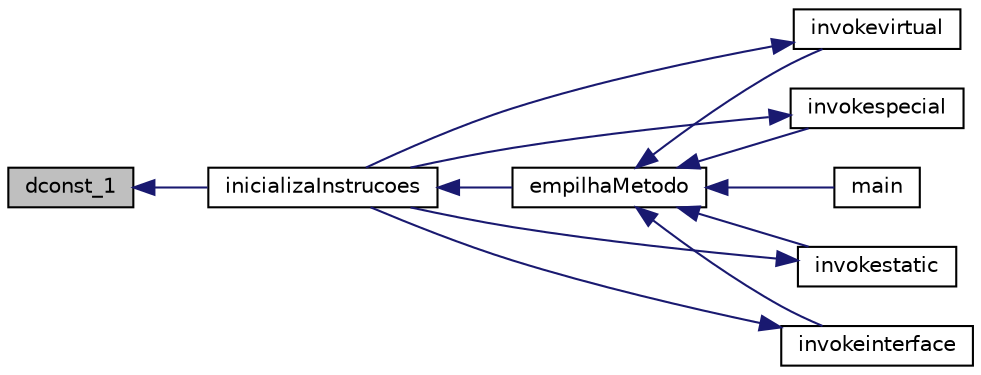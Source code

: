 digraph "dconst_1"
{
 // INTERACTIVE_SVG=YES
  edge [fontname="Helvetica",fontsize="10",labelfontname="Helvetica",labelfontsize="10"];
  node [fontname="Helvetica",fontsize="10",shape=record];
  rankdir="LR";
  Node602 [label="dconst_1",height=0.2,width=0.4,color="black", fillcolor="grey75", style="filled", fontcolor="black"];
  Node602 -> Node603 [dir="back",color="midnightblue",fontsize="10",style="solid",fontname="Helvetica"];
  Node603 [label="inicializaInstrucoes",height=0.2,width=0.4,color="black", fillcolor="white", style="filled",URL="$instrucao_8h.html#a308f4b87fb42ab5a62790c0127003ebe"];
  Node603 -> Node604 [dir="back",color="midnightblue",fontsize="10",style="solid",fontname="Helvetica"];
  Node604 [label="empilhaMetodo",height=0.2,width=0.4,color="black", fillcolor="white", style="filled",URL="$metodo_8h.html#a68acc5b3f2238f62b7d0ee50964183c1"];
  Node604 -> Node605 [dir="back",color="midnightblue",fontsize="10",style="solid",fontname="Helvetica"];
  Node605 [label="invokevirtual",height=0.2,width=0.4,color="black", fillcolor="white", style="filled",URL="$instrucao_8h.html#a78801a57dd7317b58754d741e22607a7"];
  Node605 -> Node603 [dir="back",color="midnightblue",fontsize="10",style="solid",fontname="Helvetica"];
  Node604 -> Node606 [dir="back",color="midnightblue",fontsize="10",style="solid",fontname="Helvetica"];
  Node606 [label="invokespecial",height=0.2,width=0.4,color="black", fillcolor="white", style="filled",URL="$instrucao_8h.html#aea396d65920fd2046b81c2b5742f8fc2"];
  Node606 -> Node603 [dir="back",color="midnightblue",fontsize="10",style="solid",fontname="Helvetica"];
  Node604 -> Node607 [dir="back",color="midnightblue",fontsize="10",style="solid",fontname="Helvetica"];
  Node607 [label="invokestatic",height=0.2,width=0.4,color="black", fillcolor="white", style="filled",URL="$instrucao_8h.html#a99b74fdcaa5d59615718fc49f4cb1bf2"];
  Node607 -> Node603 [dir="back",color="midnightblue",fontsize="10",style="solid",fontname="Helvetica"];
  Node604 -> Node608 [dir="back",color="midnightblue",fontsize="10",style="solid",fontname="Helvetica"];
  Node608 [label="invokeinterface",height=0.2,width=0.4,color="black", fillcolor="white", style="filled",URL="$instrucao_8h.html#a04465c61aa4c123ce79dc562244e7af8"];
  Node608 -> Node603 [dir="back",color="midnightblue",fontsize="10",style="solid",fontname="Helvetica"];
  Node604 -> Node609 [dir="back",color="midnightblue",fontsize="10",style="solid",fontname="Helvetica"];
  Node609 [label="main",height=0.2,width=0.4,color="black", fillcolor="white", style="filled",URL="$main_8c.html#a0ddf1224851353fc92bfbff6f499fa97"];
}
